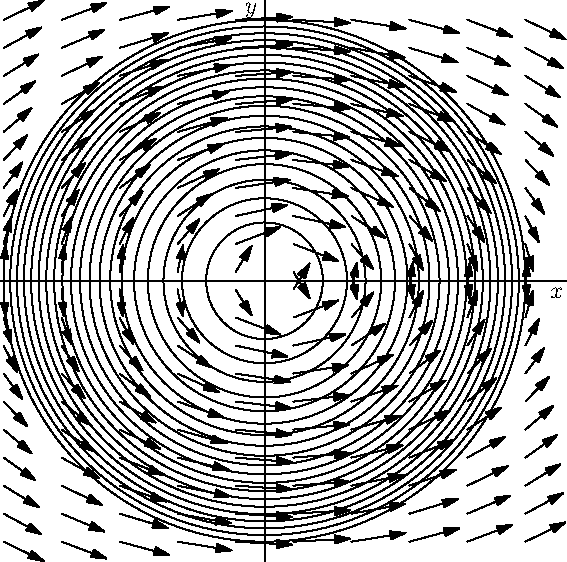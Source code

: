 size(10cm,0);
import contour;
import stats;
import graph;

xlimits(-3,3);  
ylimits(3,3);  
yaxis("$y$");
xaxis("$x$");

real f(real x, real y) {return y^2+x^2;}

real[] value=uniform(0,9,20);

draw(contour(f,(-3,-3),(3,3),value));

path vector(pair z) {return (0,0)--(1/(sqrt(1 + (-1*z.x/z.y)^2)),
(-1*z.x/z.y)/(sqrt(1 + (-1*z.x/z.y)^2)));}

add(vectorfield(vector,(-3,-3),(3,-0.1)));
add(vectorfield(vector,(-3,0.1),(3,3)));

